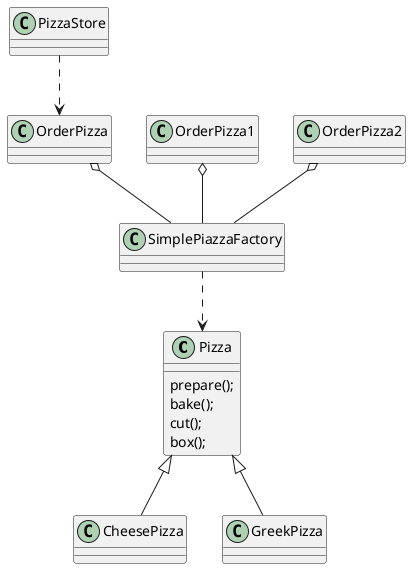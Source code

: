 @startuml
'https://plantuml.com/class-diagram
/'传统方法'/
/'pizza抽象类'/
class Pizza{
    prepare();
    bake();
    cut();
    box();
}
/'pizza具体实现类'/
class CheesePizza{

}
/'pizza具体实现类'/
class GreekPizza{

}
/'订购pizza'/
class OrderPizza{

}
/'订购pizza1'/
class OrderPizza1{

}
/'订购pizza2'/
class OrderPizza2{

}
/'pizza店'/
class PizzaStore{
}


/'泛化-继承-扩展'/
Pizza <|-- CheesePizza
Pizza <|-- GreekPizza

/'依赖'/
PizzaStore ..> OrderPizza

/'pizza工厂类'/
class SimplePiazzaFactory{
}
/'依赖'/

SimplePiazzaFactory ..>Pizza
/'聚合'/
OrderPizza o-- SimplePiazzaFactory
OrderPizza1 o-- SimplePiazzaFactory
OrderPizza2 o-- SimplePiazzaFactory

@enduml
